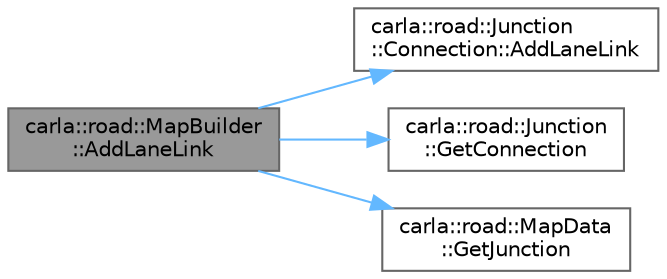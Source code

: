 digraph "carla::road::MapBuilder::AddLaneLink"
{
 // INTERACTIVE_SVG=YES
 // LATEX_PDF_SIZE
  bgcolor="transparent";
  edge [fontname=Helvetica,fontsize=10,labelfontname=Helvetica,labelfontsize=10];
  node [fontname=Helvetica,fontsize=10,shape=box,height=0.2,width=0.4];
  rankdir="LR";
  Node1 [id="Node000001",label="carla::road::MapBuilder\l::AddLaneLink",height=0.2,width=0.4,color="gray40", fillcolor="grey60", style="filled", fontcolor="black",tooltip=" "];
  Node1 -> Node2 [id="edge1_Node000001_Node000002",color="steelblue1",style="solid",tooltip=" "];
  Node2 [id="Node000002",label="carla::road::Junction\l::Connection::AddLaneLink",height=0.2,width=0.4,color="grey40", fillcolor="white", style="filled",URL="$d1/d9e/structcarla_1_1road_1_1Junction_1_1Connection.html#a06d553f83562d5a8576fb5cb96ae4fd0",tooltip=" "];
  Node1 -> Node3 [id="edge2_Node000001_Node000003",color="steelblue1",style="solid",tooltip=" "];
  Node3 [id="Node000003",label="carla::road::Junction\l::GetConnection",height=0.2,width=0.4,color="grey40", fillcolor="white", style="filled",URL="$dd/dc6/classcarla_1_1road_1_1Junction.html#a9f491d0ae7799de3471ea4fb4656c5a4",tooltip=" "];
  Node1 -> Node4 [id="edge3_Node000001_Node000004",color="steelblue1",style="solid",tooltip=" "];
  Node4 [id="Node000004",label="carla::road::MapData\l::GetJunction",height=0.2,width=0.4,color="grey40", fillcolor="white", style="filled",URL="$da/d3b/classcarla_1_1road_1_1MapData.html#af580facf9de3fe646c8984dc2365301d",tooltip=" "];
}
